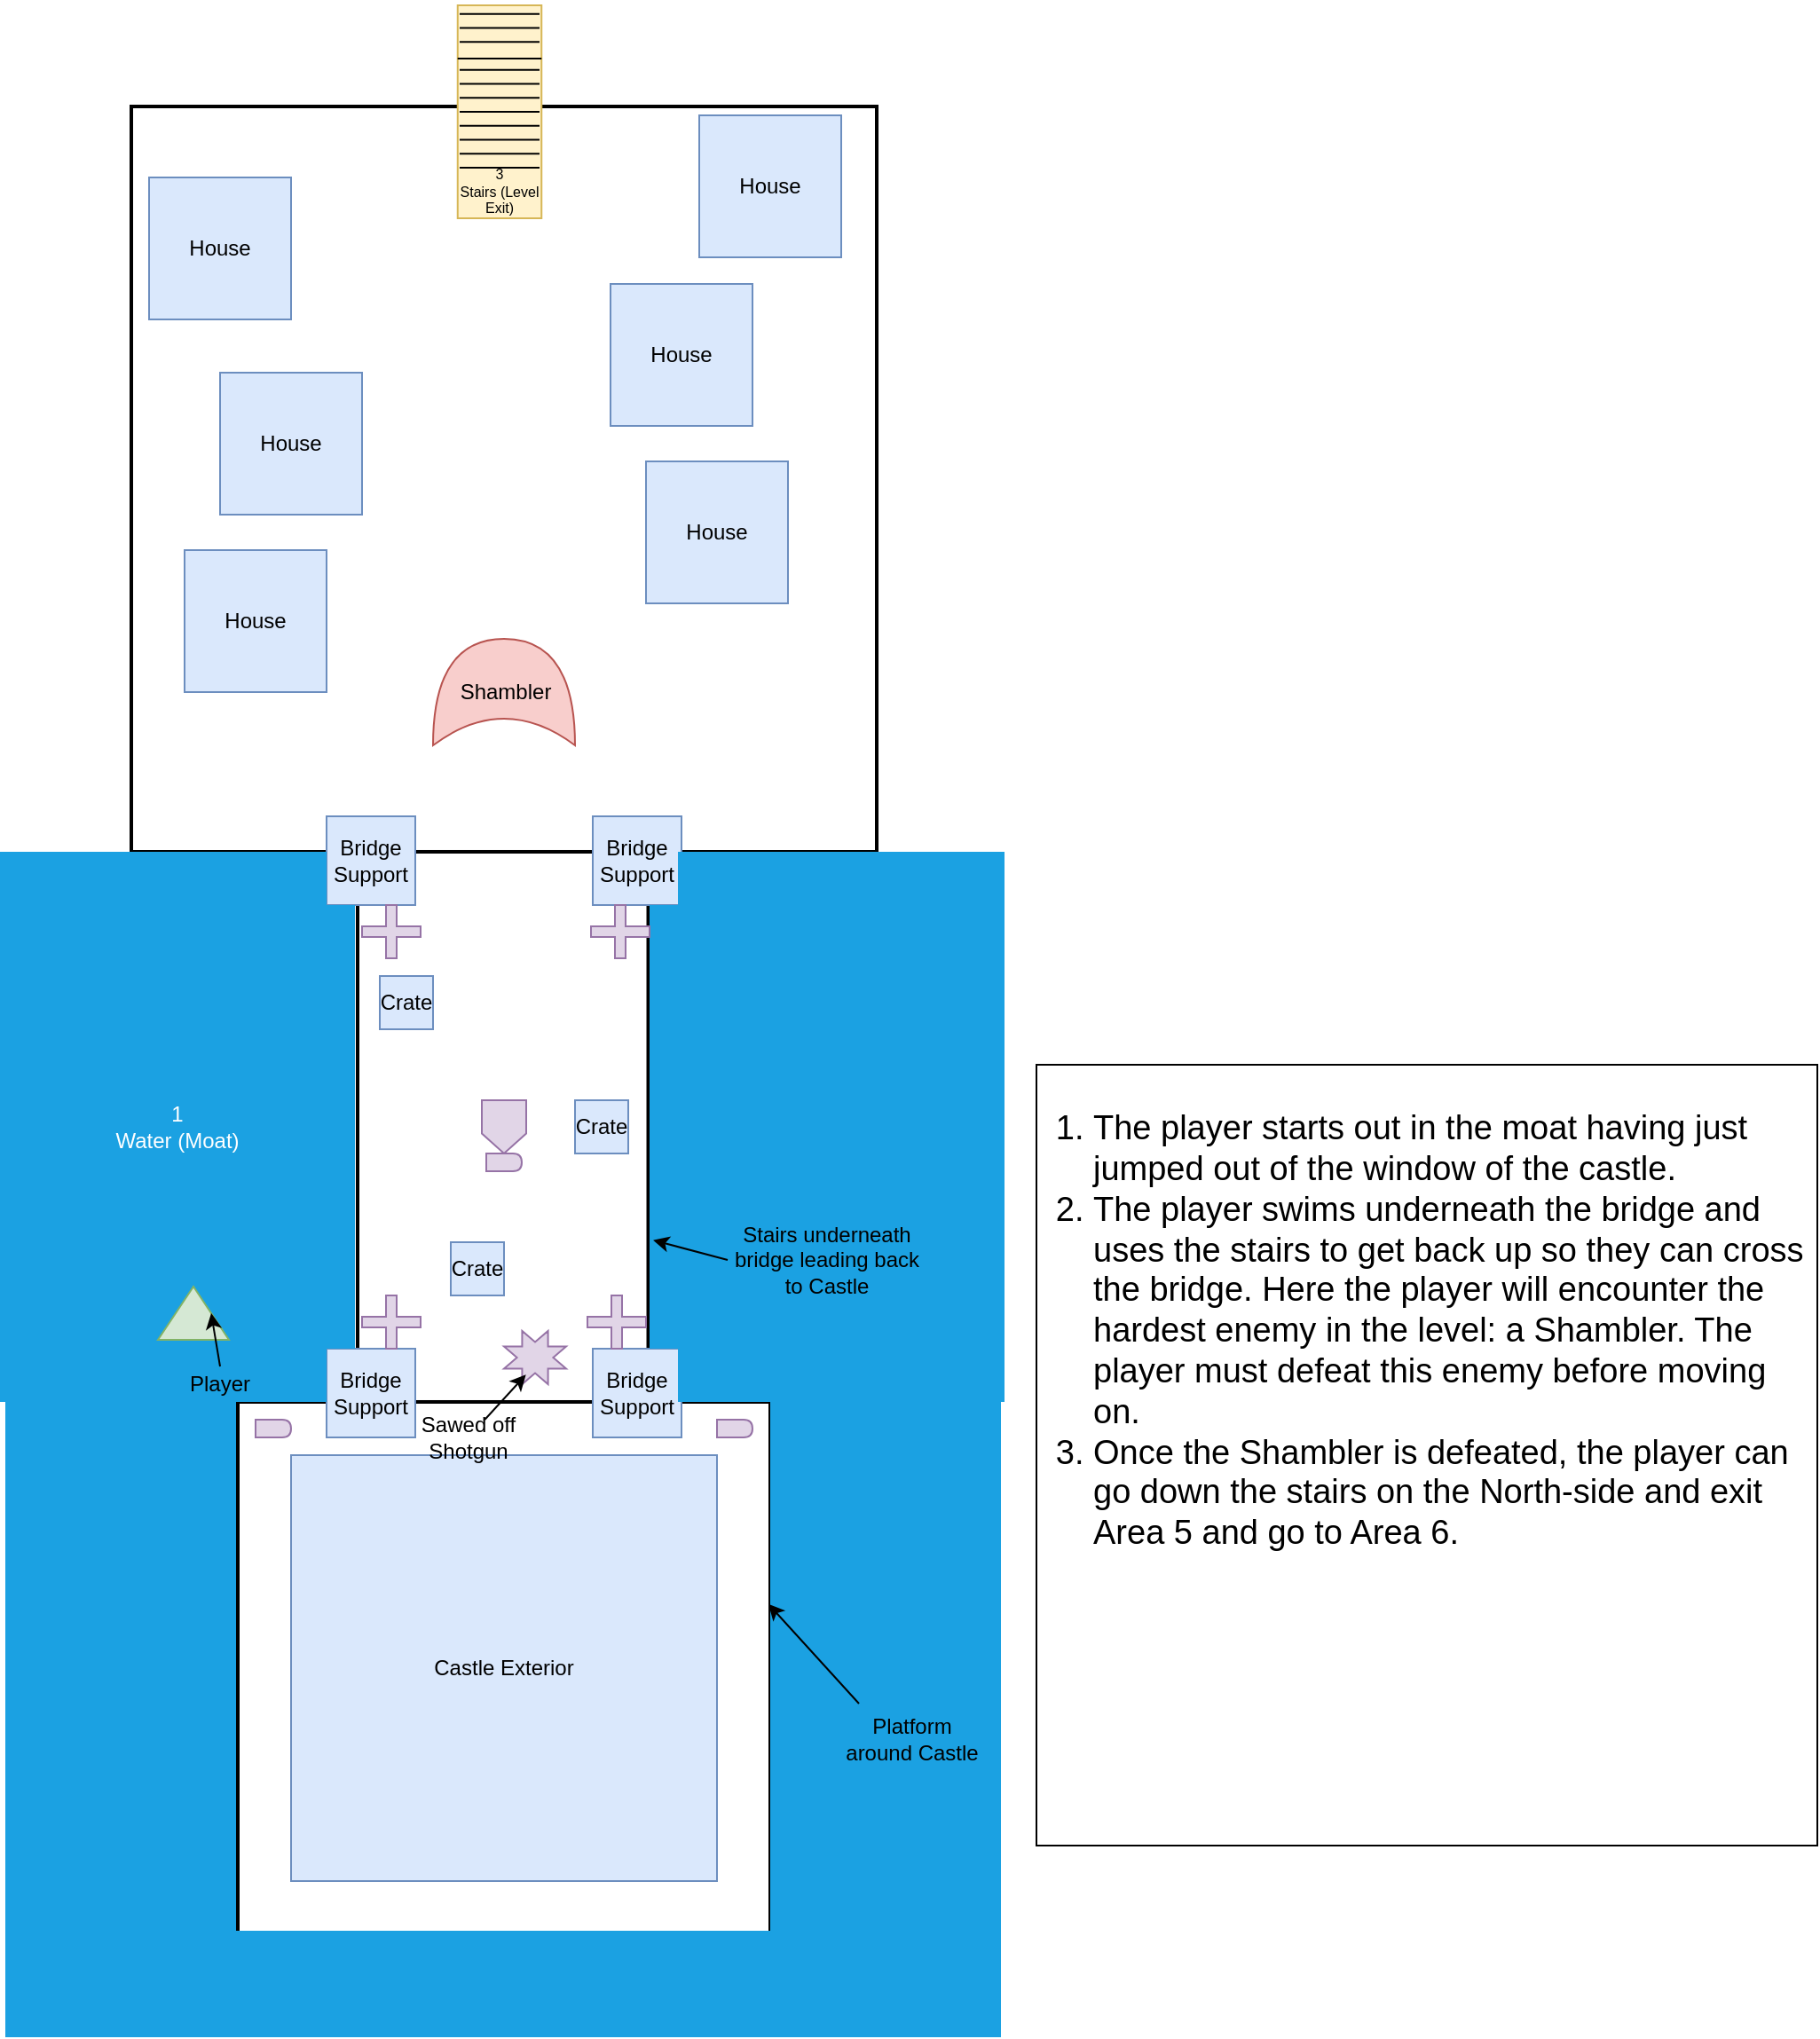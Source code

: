 <mxfile version="13.10.0" type="device"><diagram id="2wmE6jYqbqTnF8CDrAVf" name="Page-1"><mxGraphModel dx="1151" dy="1737" grid="1" gridSize="10" guides="1" tooltips="1" connect="1" arrows="1" fold="1" page="1" pageScale="1" pageWidth="850" pageHeight="1100" math="0" shadow="0"><root><mxCell id="0"/><mxCell id="1" parent="0"/><mxCell id="cRl0X5kFW3L1KoPkm8s1-1" value="" style="whiteSpace=wrap;html=1;aspect=fixed;fillColor=#dae8fc;strokeColor=#6c8ebf;" parent="1" vertex="1"><mxGeometry x="320" y="720" width="240" height="240" as="geometry"/></mxCell><mxCell id="cRl0X5kFW3L1KoPkm8s1-12" value="" style="edgeStyle=orthogonalEdgeStyle;rounded=0;orthogonalLoop=1;jettySize=auto;html=1;" parent="1" edge="1"><mxGeometry relative="1" as="geometry"><mxPoint x="300" y="720" as="sourcePoint"/></mxGeometry></mxCell><mxCell id="cRl0X5kFW3L1KoPkm8s1-13" value="Castle Exterior" style="whiteSpace=wrap;html=1;aspect=fixed;fillColor=none;strokeWidth=2;" parent="1" vertex="1"><mxGeometry x="290" y="690" width="300" height="300" as="geometry"/></mxCell><mxCell id="cRl0X5kFW3L1KoPkm8s1-14" value="2" style="rounded=0;whiteSpace=wrap;html=1;fillColor=none;rotation=-90;strokeWidth=2;" parent="1" vertex="1"><mxGeometry x="284.38" y="453.12" width="310" height="163.75" as="geometry"/></mxCell><mxCell id="cRl0X5kFW3L1KoPkm8s1-16" value="" style="whiteSpace=wrap;html=1;aspect=fixed;fillColor=none;strokeWidth=2;" parent="1" vertex="1"><mxGeometry x="230" y="-40" width="420" height="420" as="geometry"/></mxCell><mxCell id="cRl0X5kFW3L1KoPkm8s1-19" value="Bridge Support" style="whiteSpace=wrap;html=1;aspect=fixed;fillColor=#dae8fc;strokeColor=#6c8ebf;" parent="1" vertex="1"><mxGeometry x="490" y="660" width="50" height="50" as="geometry"/></mxCell><mxCell id="cRl0X5kFW3L1KoPkm8s1-20" value="Bridge Support" style="whiteSpace=wrap;html=1;aspect=fixed;fillColor=#dae8fc;strokeColor=#6c8ebf;" parent="1" vertex="1"><mxGeometry x="340" y="660" width="50" height="50" as="geometry"/></mxCell><mxCell id="cRl0X5kFW3L1KoPkm8s1-21" value="Bridge Support" style="whiteSpace=wrap;html=1;aspect=fixed;fillColor=#dae8fc;strokeColor=#6c8ebf;" parent="1" vertex="1"><mxGeometry x="490" y="360" width="50" height="50" as="geometry"/></mxCell><mxCell id="cRl0X5kFW3L1KoPkm8s1-22" value="Bridge Support" style="whiteSpace=wrap;html=1;aspect=fixed;fillColor=#dae8fc;strokeColor=#6c8ebf;" parent="1" vertex="1"><mxGeometry x="340" y="360" width="50" height="50" as="geometry"/></mxCell><mxCell id="cRl0X5kFW3L1KoPkm8s1-25" value="" style="group" parent="1" vertex="1" connectable="0"><mxGeometry x="400" y="260" width="80" height="60" as="geometry"/></mxCell><mxCell id="cRl0X5kFW3L1KoPkm8s1-23" value="" style="shape=xor;whiteSpace=wrap;html=1;fillColor=#f8cecc;rotation=-90;strokeColor=#b85450;" parent="cRl0X5kFW3L1KoPkm8s1-25" vertex="1"><mxGeometry x="10" y="-10" width="60" height="80" as="geometry"/></mxCell><mxCell id="cRl0X5kFW3L1KoPkm8s1-24" value="Shambler" style="text;html=1;strokeColor=none;fillColor=none;align=center;verticalAlign=middle;whiteSpace=wrap;rounded=0;" parent="cRl0X5kFW3L1KoPkm8s1-25" vertex="1"><mxGeometry x="20.62" y="20" width="40" height="20" as="geometry"/></mxCell><mxCell id="cRl0X5kFW3L1KoPkm8s1-26" value="Crate" style="whiteSpace=wrap;html=1;aspect=fixed;fillColor=#dae8fc;strokeColor=#6c8ebf;" parent="1" vertex="1"><mxGeometry x="370" y="450" width="30" height="30" as="geometry"/></mxCell><mxCell id="cRl0X5kFW3L1KoPkm8s1-27" value="Crate" style="whiteSpace=wrap;html=1;aspect=fixed;fillColor=#dae8fc;strokeColor=#6c8ebf;" parent="1" vertex="1"><mxGeometry x="480" y="520" width="30" height="30" as="geometry"/></mxCell><mxCell id="cRl0X5kFW3L1KoPkm8s1-28" value="Crate" style="whiteSpace=wrap;html=1;aspect=fixed;fillColor=#dae8fc;strokeColor=#6c8ebf;" parent="1" vertex="1"><mxGeometry x="410" y="600" width="30" height="30" as="geometry"/></mxCell><mxCell id="cRl0X5kFW3L1KoPkm8s1-34" value="" style="group" parent="1" vertex="1" connectable="0"><mxGeometry x="156" y="380" width="222" height="310" as="geometry"/></mxCell><mxCell id="cRl0X5kFW3L1KoPkm8s1-30" value="1&lt;br&gt;Water (Moat)" style="rounded=0;whiteSpace=wrap;html=1;fillColor=#1ba1e2;fontColor=#ffffff;strokeColor=none;" parent="cRl0X5kFW3L1KoPkm8s1-34" vertex="1"><mxGeometry y="30" width="200" height="250" as="geometry"/></mxCell><mxCell id="cRl0X5kFW3L1KoPkm8s1-32" value="" style="rounded=0;whiteSpace=wrap;html=1;strokeWidth=2;fillColor=#1ba1e2;fontColor=#ffffff;strokeColor=none;" parent="cRl0X5kFW3L1KoPkm8s1-34" vertex="1"><mxGeometry width="184" height="40" as="geometry"/></mxCell><mxCell id="cRl0X5kFW3L1KoPkm8s1-33" value="" style="rounded=0;whiteSpace=wrap;html=1;strokeWidth=2;fillColor=#1ba1e2;fontColor=#ffffff;strokeColor=none;" parent="cRl0X5kFW3L1KoPkm8s1-34" vertex="1"><mxGeometry y="280" width="184" height="30" as="geometry"/></mxCell><mxCell id="cRl0X5kFW3L1KoPkm8s1-75" value="" style="triangle;whiteSpace=wrap;html=1;fillColor=#d5e8d4;rotation=-90;strokeColor=#82b366;" parent="cRl0X5kFW3L1KoPkm8s1-34" vertex="1"><mxGeometry x="94" y="240" width="30" height="40" as="geometry"/></mxCell><mxCell id="cRl0X5kFW3L1KoPkm8s1-76" value="" style="endArrow=classic;html=1;entryX=0.5;entryY=1;entryDx=0;entryDy=0;exitX=0.5;exitY=0;exitDx=0;exitDy=0;" parent="cRl0X5kFW3L1KoPkm8s1-34" source="cRl0X5kFW3L1KoPkm8s1-77" target="cRl0X5kFW3L1KoPkm8s1-75" edge="1"><mxGeometry width="50" height="50" relative="1" as="geometry"><mxPoint x="24" y="300" as="sourcePoint"/><mxPoint x="114" y="270" as="targetPoint"/></mxGeometry></mxCell><mxCell id="cRl0X5kFW3L1KoPkm8s1-77" value="Player" style="text;html=1;strokeColor=none;fillColor=none;align=center;verticalAlign=middle;whiteSpace=wrap;rounded=0;" parent="cRl0X5kFW3L1KoPkm8s1-34" vertex="1"><mxGeometry x="104" y="290" width="40" height="20" as="geometry"/></mxCell><mxCell id="cRl0X5kFW3L1KoPkm8s1-35" value="" style="group;rotation=-180;" parent="1" vertex="1" connectable="0"><mxGeometry x="522" y="380" width="200" height="320" as="geometry"/></mxCell><mxCell id="cRl0X5kFW3L1KoPkm8s1-36" value="" style="rounded=0;whiteSpace=wrap;html=1;fillColor=#1ba1e2;fontColor=#ffffff;strokeColor=none;rotation=-180;" parent="cRl0X5kFW3L1KoPkm8s1-35" vertex="1"><mxGeometry y="30" width="200" height="250" as="geometry"/></mxCell><mxCell id="cRl0X5kFW3L1KoPkm8s1-37" value="" style="rounded=0;whiteSpace=wrap;html=1;strokeWidth=2;fillColor=#1ba1e2;fontColor=#ffffff;strokeColor=none;rotation=-180;" parent="cRl0X5kFW3L1KoPkm8s1-35" vertex="1"><mxGeometry x="16" y="270" width="184" height="40" as="geometry"/></mxCell><mxCell id="cRl0X5kFW3L1KoPkm8s1-38" value="" style="rounded=0;whiteSpace=wrap;html=1;strokeWidth=2;fillColor=#1ba1e2;fontColor=#ffffff;strokeColor=none;rotation=-180;" parent="cRl0X5kFW3L1KoPkm8s1-35" vertex="1"><mxGeometry x="16" width="184" height="30" as="geometry"/></mxCell><mxCell id="cRl0X5kFW3L1KoPkm8s1-49" value="Stairs underneath bridge leading back to Castle" style="text;html=1;strokeColor=none;fillColor=none;align=center;verticalAlign=middle;whiteSpace=wrap;rounded=0;" parent="cRl0X5kFW3L1KoPkm8s1-35" vertex="1"><mxGeometry x="44" y="220" width="112" height="20" as="geometry"/></mxCell><mxCell id="cRl0X5kFW3L1KoPkm8s1-39" value="" style="rounded=0;whiteSpace=wrap;html=1;strokeWidth=1;fillColor=#1ba1e2;fontColor=#ffffff;strokeColor=none;" parent="1" vertex="1"><mxGeometry x="590" y="689" width="130" height="300" as="geometry"/></mxCell><mxCell id="cRl0X5kFW3L1KoPkm8s1-40" value="" style="rounded=0;whiteSpace=wrap;html=1;strokeWidth=1;fillColor=#1ba1e2;fontColor=#ffffff;strokeColor=none;" parent="1" vertex="1"><mxGeometry x="159" y="689" width="130" height="300" as="geometry"/></mxCell><mxCell id="cRl0X5kFW3L1KoPkm8s1-41" value="House" style="whiteSpace=wrap;html=1;aspect=fixed;strokeWidth=1;fillColor=#dae8fc;strokeColor=#6c8ebf;" parent="1" vertex="1"><mxGeometry x="280" y="110" width="80" height="80" as="geometry"/></mxCell><mxCell id="cRl0X5kFW3L1KoPkm8s1-42" value="House" style="whiteSpace=wrap;html=1;aspect=fixed;strokeWidth=1;fillColor=#dae8fc;strokeColor=#6c8ebf;" parent="1" vertex="1"><mxGeometry x="240" width="80" height="80" as="geometry"/></mxCell><mxCell id="cRl0X5kFW3L1KoPkm8s1-43" value="House" style="whiteSpace=wrap;html=1;aspect=fixed;strokeWidth=1;fillColor=#dae8fc;strokeColor=#6c8ebf;" parent="1" vertex="1"><mxGeometry x="260" y="210" width="80" height="80" as="geometry"/></mxCell><mxCell id="cRl0X5kFW3L1KoPkm8s1-44" value="House" style="whiteSpace=wrap;html=1;aspect=fixed;strokeWidth=1;fillColor=#dae8fc;strokeColor=#6c8ebf;" parent="1" vertex="1"><mxGeometry x="520" y="160" width="80" height="80" as="geometry"/></mxCell><mxCell id="cRl0X5kFW3L1KoPkm8s1-45" value="House" style="whiteSpace=wrap;html=1;aspect=fixed;strokeWidth=1;fillColor=#dae8fc;strokeColor=#6c8ebf;" parent="1" vertex="1"><mxGeometry x="500" y="60" width="80" height="80" as="geometry"/></mxCell><mxCell id="cRl0X5kFW3L1KoPkm8s1-46" value="House" style="whiteSpace=wrap;html=1;aspect=fixed;strokeWidth=1;fillColor=#dae8fc;strokeColor=#6c8ebf;" parent="1" vertex="1"><mxGeometry x="550" y="-35" width="80" height="80" as="geometry"/></mxCell><mxCell id="cRl0X5kFW3L1KoPkm8s1-47" value="" style="rounded=0;whiteSpace=wrap;html=1;strokeWidth=1;fillColor=#1ba1e2;fontColor=#ffffff;strokeColor=none;" parent="1" vertex="1"><mxGeometry x="159" y="988" width="561" height="60" as="geometry"/></mxCell><mxCell id="cRl0X5kFW3L1KoPkm8s1-50" value="" style="endArrow=classic;html=1;entryX=-0.008;entryY=0.383;entryDx=0;entryDy=0;entryPerimeter=0;" parent="1" target="cRl0X5kFW3L1KoPkm8s1-39" edge="1"><mxGeometry width="50" height="50" relative="1" as="geometry"><mxPoint x="640" y="860" as="sourcePoint"/><mxPoint x="690" y="810" as="targetPoint"/></mxGeometry></mxCell><mxCell id="cRl0X5kFW3L1KoPkm8s1-51" value="Platform around Castle" style="text;html=1;strokeColor=none;fillColor=none;align=center;verticalAlign=middle;whiteSpace=wrap;rounded=0;" parent="1" vertex="1"><mxGeometry x="630" y="870" width="80" height="20" as="geometry"/></mxCell><mxCell id="cRl0X5kFW3L1KoPkm8s1-52" value="" style="group;rotation=90;" parent="1" vertex="1" connectable="0"><mxGeometry x="350" y="20" width="170" height="105" as="geometry"/></mxCell><mxCell id="cRl0X5kFW3L1KoPkm8s1-69" value="" style="group" parent="cRl0X5kFW3L1KoPkm8s1-52" vertex="1" connectable="0"><mxGeometry x="65" y="-120" width="50" height="126" as="geometry"/></mxCell><mxCell id="cRl0X5kFW3L1KoPkm8s1-53" value="" style="rounded=0;whiteSpace=wrap;html=1;fillColor=#fff2cc;strokeColor=#d6b656;rotation=90;" parent="cRl0X5kFW3L1KoPkm8s1-69" vertex="1"><mxGeometry x="-37.5" y="39.375" width="120" height="47.25" as="geometry"/></mxCell><mxCell id="cRl0X5kFW3L1KoPkm8s1-54" value="" style="endArrow=none;html=1;exitX=0.25;exitY=1;exitDx=0;exitDy=0;entryX=0.25;entryY=0;entryDx=0;entryDy=0;" parent="cRl0X5kFW3L1KoPkm8s1-69" source="cRl0X5kFW3L1KoPkm8s1-53" target="cRl0X5kFW3L1KoPkm8s1-53" edge="1"><mxGeometry width="50" height="50" relative="1" as="geometry"><mxPoint x="7.5" y="23.625" as="sourcePoint"/><mxPoint x="45" y="63" as="targetPoint"/></mxGeometry></mxCell><mxCell id="cRl0X5kFW3L1KoPkm8s1-55" value="" style="endArrow=none;html=1;exitX=0.25;exitY=1;exitDx=0;exitDy=0;entryX=0.25;entryY=0;entryDx=0;entryDy=0;" parent="cRl0X5kFW3L1KoPkm8s1-69" edge="1"><mxGeometry width="50" height="50" relative="1" as="geometry"><mxPoint y="55.125" as="sourcePoint"/><mxPoint x="45" y="55.125" as="targetPoint"/></mxGeometry></mxCell><mxCell id="cRl0X5kFW3L1KoPkm8s1-56" value="" style="endArrow=none;html=1;exitX=0.25;exitY=1;exitDx=0;exitDy=0;entryX=0.25;entryY=0;entryDx=0;entryDy=0;" parent="cRl0X5kFW3L1KoPkm8s1-69" edge="1"><mxGeometry width="50" height="50" relative="1" as="geometry"><mxPoint y="94.5" as="sourcePoint"/><mxPoint x="45" y="94.5" as="targetPoint"/></mxGeometry></mxCell><mxCell id="cRl0X5kFW3L1KoPkm8s1-57" value="" style="endArrow=none;html=1;exitX=0.25;exitY=1;exitDx=0;exitDy=0;entryX=0.25;entryY=0;entryDx=0;entryDy=0;" parent="cRl0X5kFW3L1KoPkm8s1-69" edge="1"><mxGeometry width="50" height="50" relative="1" as="geometry"><mxPoint y="86.625" as="sourcePoint"/><mxPoint x="45" y="86.625" as="targetPoint"/></mxGeometry></mxCell><mxCell id="cRl0X5kFW3L1KoPkm8s1-58" value="" style="endArrow=none;html=1;exitX=0.25;exitY=1;exitDx=0;exitDy=0;entryX=0.25;entryY=0;entryDx=0;entryDy=0;" parent="cRl0X5kFW3L1KoPkm8s1-69" edge="1"><mxGeometry width="50" height="50" relative="1" as="geometry"><mxPoint y="78.75" as="sourcePoint"/><mxPoint x="45" y="78.75" as="targetPoint"/></mxGeometry></mxCell><mxCell id="cRl0X5kFW3L1KoPkm8s1-59" value="" style="endArrow=none;html=1;exitX=0.25;exitY=1;exitDx=0;exitDy=0;entryX=0.25;entryY=0;entryDx=0;entryDy=0;" parent="cRl0X5kFW3L1KoPkm8s1-69" edge="1"><mxGeometry width="50" height="50" relative="1" as="geometry"><mxPoint y="70.875" as="sourcePoint"/><mxPoint x="45" y="70.875" as="targetPoint"/></mxGeometry></mxCell><mxCell id="cRl0X5kFW3L1KoPkm8s1-60" value="" style="endArrow=none;html=1;exitX=0.25;exitY=1;exitDx=0;exitDy=0;entryX=0.25;entryY=0;entryDx=0;entryDy=0;" parent="cRl0X5kFW3L1KoPkm8s1-69" edge="1"><mxGeometry width="50" height="50" relative="1" as="geometry"><mxPoint y="47.25" as="sourcePoint"/><mxPoint x="45" y="47.25" as="targetPoint"/></mxGeometry></mxCell><mxCell id="cRl0X5kFW3L1KoPkm8s1-61" value="" style="endArrow=none;html=1;exitX=0.25;exitY=1;exitDx=0;exitDy=0;entryX=0.25;entryY=0;entryDx=0;entryDy=0;" parent="cRl0X5kFW3L1KoPkm8s1-69" edge="1"><mxGeometry width="50" height="50" relative="1" as="geometry"><mxPoint y="39.375" as="sourcePoint"/><mxPoint x="45" y="39.375" as="targetPoint"/></mxGeometry></mxCell><mxCell id="cRl0X5kFW3L1KoPkm8s1-62" value="" style="endArrow=none;html=1;exitX=0.25;exitY=1;exitDx=0;exitDy=0;entryX=0.25;entryY=0;entryDx=0;entryDy=0;" parent="cRl0X5kFW3L1KoPkm8s1-69" edge="1"><mxGeometry width="50" height="50" relative="1" as="geometry"><mxPoint y="23.625" as="sourcePoint"/><mxPoint x="45" y="23.625" as="targetPoint"/></mxGeometry></mxCell><mxCell id="cRl0X5kFW3L1KoPkm8s1-63" value="" style="endArrow=none;html=1;exitX=0.25;exitY=1;exitDx=0;exitDy=0;entryX=0.25;entryY=0;entryDx=0;entryDy=0;" parent="cRl0X5kFW3L1KoPkm8s1-69" edge="1"><mxGeometry width="50" height="50" relative="1" as="geometry"><mxPoint y="15.75" as="sourcePoint"/><mxPoint x="45" y="15.75" as="targetPoint"/></mxGeometry></mxCell><mxCell id="cRl0X5kFW3L1KoPkm8s1-64" value="" style="endArrow=none;html=1;exitX=0.25;exitY=1;exitDx=0;exitDy=0;entryX=0.25;entryY=0;entryDx=0;entryDy=0;" parent="cRl0X5kFW3L1KoPkm8s1-69" edge="1"><mxGeometry width="50" height="50" relative="1" as="geometry"><mxPoint y="7.875" as="sourcePoint"/><mxPoint x="45" y="7.875" as="targetPoint"/></mxGeometry></mxCell><mxCell id="cRl0X5kFW3L1KoPkm8s1-65" value="" style="endArrow=none;html=1;exitX=0.25;exitY=1;exitDx=0;exitDy=0;entryX=0.25;entryY=0;entryDx=0;entryDy=0;" parent="cRl0X5kFW3L1KoPkm8s1-69" edge="1"><mxGeometry width="50" height="50" relative="1" as="geometry"><mxPoint y="63" as="sourcePoint"/><mxPoint x="45" y="63" as="targetPoint"/></mxGeometry></mxCell><mxCell id="cRl0X5kFW3L1KoPkm8s1-70" value="&lt;font style=&quot;font-size: 8px;&quot;&gt;3&lt;br style=&quot;font-size: 8px;&quot;&gt;Stairs (Level Exit)&lt;/font&gt;" style="text;html=1;strokeColor=none;fillColor=none;align=center;verticalAlign=middle;whiteSpace=wrap;rounded=0;fontSize=8;" parent="cRl0X5kFW3L1KoPkm8s1-69" vertex="1"><mxGeometry x="-1" y="98" width="47" height="20" as="geometry"/></mxCell><mxCell id="cRl0X5kFW3L1KoPkm8s1-72" value="" style="whiteSpace=wrap;html=1;aspect=fixed;strokeWidth=1;fontSize=8;" parent="1" vertex="1"><mxGeometry x="740" y="500" width="440" height="440" as="geometry"/></mxCell><mxCell id="cRl0X5kFW3L1KoPkm8s1-73" value="&lt;ol style=&quot;font-size: 19px;&quot;&gt;&lt;li style=&quot;font-size: 19px;&quot;&gt;The player starts out in the moat having just jumped out of the window of the castle.&lt;/li&gt;&lt;li style=&quot;font-size: 19px;&quot;&gt;The player swims underneath the bridge and uses the stairs to get back up so they can cross the bridge. Here the player will encounter the hardest enemy in the level: a Shambler. The player must defeat this enemy before moving on.&lt;/li&gt;&lt;li style=&quot;font-size: 19px;&quot;&gt;Once the Shambler is defeated, the player can go down the stairs on the North-side and exit Area 5 and go to Area 6.&lt;/li&gt;&lt;/ol&gt;" style="text;html=1;strokeColor=none;fillColor=none;align=left;verticalAlign=middle;whiteSpace=wrap;rounded=0;fontSize=19;" parent="1" vertex="1"><mxGeometry x="730" y="640" width="450" height="20" as="geometry"/></mxCell><mxCell id="cRl0X5kFW3L1KoPkm8s1-48" value="" style="endArrow=classic;html=1;entryX=0.294;entryY=1.017;entryDx=0;entryDy=0;entryPerimeter=0;exitX=0;exitY=0.5;exitDx=0;exitDy=0;" parent="1" source="cRl0X5kFW3L1KoPkm8s1-49" target="cRl0X5kFW3L1KoPkm8s1-14" edge="1"><mxGeometry width="50" height="50" relative="1" as="geometry"><mxPoint x="570" y="630" as="sourcePoint"/><mxPoint x="620" y="580" as="targetPoint"/></mxGeometry></mxCell><mxCell id="wzi-c8kXF71fNwY3VohR-1" value="" style="shape=cross;whiteSpace=wrap;html=1;fillColor=#e1d5e7;strokeColor=#9673a6;" vertex="1" parent="1"><mxGeometry x="360" y="410" width="33" height="30" as="geometry"/></mxCell><mxCell id="wzi-c8kXF71fNwY3VohR-2" value="" style="shape=cross;whiteSpace=wrap;html=1;fillColor=#e1d5e7;strokeColor=#9673a6;" vertex="1" parent="1"><mxGeometry x="489" y="410" width="33" height="30" as="geometry"/></mxCell><mxCell id="wzi-c8kXF71fNwY3VohR-3" value="" style="shape=cross;whiteSpace=wrap;html=1;fillColor=#e1d5e7;strokeColor=#9673a6;" vertex="1" parent="1"><mxGeometry x="487" y="630" width="33" height="30" as="geometry"/></mxCell><mxCell id="wzi-c8kXF71fNwY3VohR-5" value="" style="shape=cross;whiteSpace=wrap;html=1;fillColor=#e1d5e7;strokeColor=#9673a6;" vertex="1" parent="1"><mxGeometry x="360" y="630" width="33" height="30" as="geometry"/></mxCell><mxCell id="wzi-c8kXF71fNwY3VohR-6" value="" style="shape=offPageConnector;whiteSpace=wrap;html=1;fillColor=#e1d5e7;strokeColor=#9673a6;" vertex="1" parent="1"><mxGeometry x="427.5" y="519.99" width="25" height="30" as="geometry"/></mxCell><mxCell id="wzi-c8kXF71fNwY3VohR-7" value="" style="verticalLabelPosition=bottom;verticalAlign=top;html=1;shape=mxgraph.basic.8_point_star;fillColor=#e1d5e7;strokeColor=#9673a6;" vertex="1" parent="1"><mxGeometry x="440" y="650" width="35" height="30" as="geometry"/></mxCell><mxCell id="wzi-c8kXF71fNwY3VohR-8" value="" style="endArrow=classic;html=1;entryX=0.352;entryY=0.822;entryDx=0;entryDy=0;entryPerimeter=0;" edge="1" parent="1" source="wzi-c8kXF71fNwY3VohR-9" target="wzi-c8kXF71fNwY3VohR-7"><mxGeometry width="50" height="50" relative="1" as="geometry"><mxPoint x="410" y="710" as="sourcePoint"/><mxPoint x="450" y="660" as="targetPoint"/></mxGeometry></mxCell><mxCell id="wzi-c8kXF71fNwY3VohR-9" value="Sawed off Shotgun" style="text;html=1;strokeColor=none;fillColor=none;align=center;verticalAlign=middle;whiteSpace=wrap;rounded=0;" vertex="1" parent="1"><mxGeometry x="390" y="700" width="60" height="20" as="geometry"/></mxCell><mxCell id="wzi-c8kXF71fNwY3VohR-10" value="" style="shape=delay;whiteSpace=wrap;html=1;fillColor=#e1d5e7;strokeColor=#9673a6;" vertex="1" parent="1"><mxGeometry x="560" y="700" width="20" height="10" as="geometry"/></mxCell><mxCell id="wzi-c8kXF71fNwY3VohR-11" value="" style="shape=delay;whiteSpace=wrap;html=1;fillColor=#e1d5e7;strokeColor=#9673a6;" vertex="1" parent="1"><mxGeometry x="300" y="700" width="20" height="10" as="geometry"/></mxCell><mxCell id="wzi-c8kXF71fNwY3VohR-12" value="" style="shape=delay;whiteSpace=wrap;html=1;fillColor=#e1d5e7;strokeColor=#9673a6;" vertex="1" parent="1"><mxGeometry x="430" y="550" width="20" height="10" as="geometry"/></mxCell></root></mxGraphModel></diagram></mxfile>